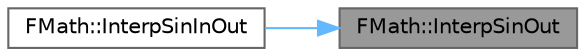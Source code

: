 digraph "FMath::InterpSinOut"
{
 // INTERACTIVE_SVG=YES
 // LATEX_PDF_SIZE
  bgcolor="transparent";
  edge [fontname=Helvetica,fontsize=10,labelfontname=Helvetica,labelfontsize=10];
  node [fontname=Helvetica,fontsize=10,shape=box,height=0.2,width=0.4];
  rankdir="RL";
  Node1 [id="Node000001",label="FMath::InterpSinOut",height=0.2,width=0.4,color="gray40", fillcolor="grey60", style="filled", fontcolor="black",tooltip="Interpolation between A and B, applying a sinusoidal out function."];
  Node1 -> Node2 [id="edge1_Node000001_Node000002",dir="back",color="steelblue1",style="solid",tooltip=" "];
  Node2 [id="Node000002",label="FMath::InterpSinInOut",height=0.2,width=0.4,color="grey40", fillcolor="white", style="filled",URL="$dc/d20/structFMath.html#af42edb9d1790779ebc3e42834f4a4534",tooltip="Interpolation between A and B, applying a sinusoidal in/out function."];
}
